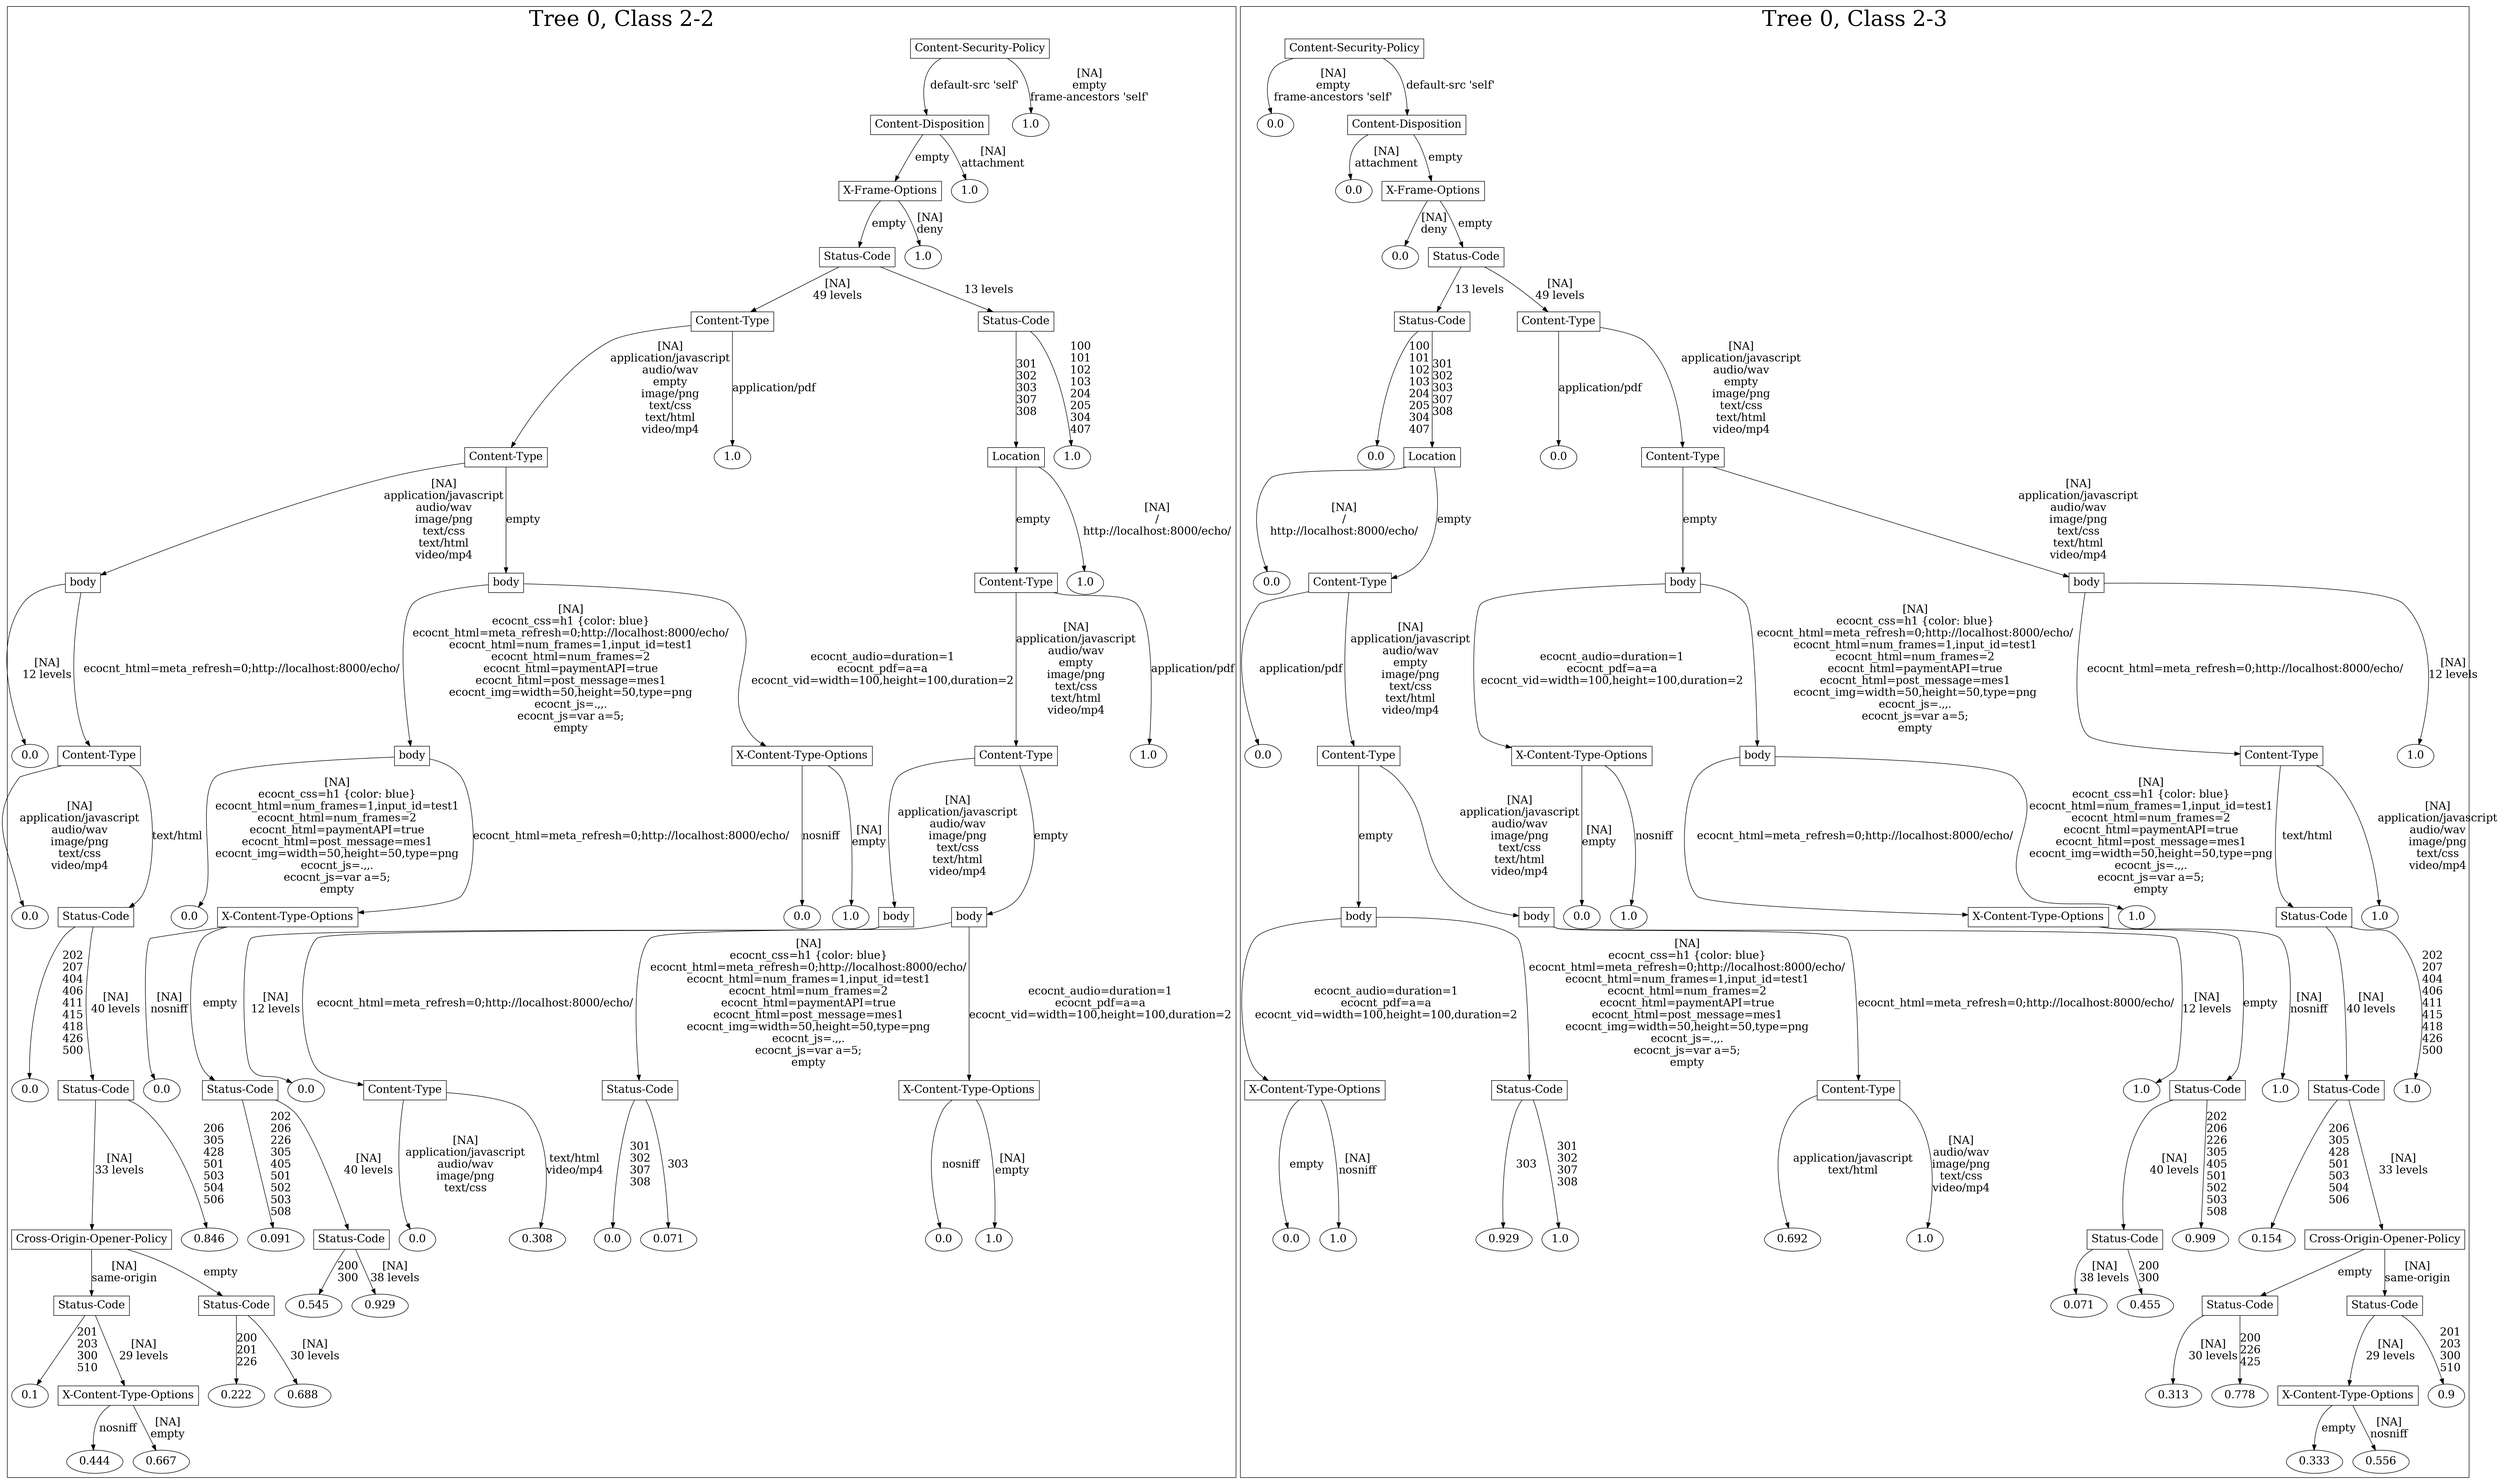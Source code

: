 /*
Generated by:
    http://https://github.com/h2oai/h2o-3/tree/master/h2o-genmodel/src/main/java/hex/genmodel/tools/PrintMojo.java
*/

/*
On a mac:

$ brew install graphviz
$ dot -Tpng file.gv -o file.png
$ open file.png
*/

digraph G {

subgraph cluster_0 {
/* Nodes */

/* Level 0 */
{
"SG_0_Node_0" [shape=box, fontsize=20, label="Content-Security-Policy"]
}

/* Level 1 */
{
"SG_0_Node_1" [shape=box, fontsize=20, label="Content-Disposition"]
"SG_0_Node_40" [fontsize=20, label="1.0"]
}

/* Level 2 */
{
"SG_0_Node_2" [shape=box, fontsize=20, label="X-Frame-Options"]
"SG_0_Node_41" [fontsize=20, label="1.0"]
}

/* Level 3 */
{
"SG_0_Node_3" [shape=box, fontsize=20, label="Status-Code"]
"SG_0_Node_42" [fontsize=20, label="1.0"]
}

/* Level 4 */
{
"SG_0_Node_4" [shape=box, fontsize=20, label="Content-Type"]
"SG_0_Node_5" [shape=box, fontsize=20, label="Status-Code"]
}

/* Level 5 */
{
"SG_0_Node_6" [shape=box, fontsize=20, label="Content-Type"]
"SG_0_Node_43" [fontsize=20, label="1.0"]
"SG_0_Node_7" [shape=box, fontsize=20, label="Location"]
"SG_0_Node_44" [fontsize=20, label="1.0"]
}

/* Level 6 */
{
"SG_0_Node_8" [shape=box, fontsize=20, label="body"]
"SG_0_Node_9" [shape=box, fontsize=20, label="body"]
"SG_0_Node_10" [shape=box, fontsize=20, label="Content-Type"]
"SG_0_Node_45" [fontsize=20, label="1.0"]
}

/* Level 7 */
{
"SG_0_Node_46" [fontsize=20, label="0.0"]
"SG_0_Node_11" [shape=box, fontsize=20, label="Content-Type"]
"SG_0_Node_12" [shape=box, fontsize=20, label="body"]
"SG_0_Node_13" [shape=box, fontsize=20, label="X-Content-Type-Options"]
"SG_0_Node_14" [shape=box, fontsize=20, label="Content-Type"]
"SG_0_Node_47" [fontsize=20, label="1.0"]
}

/* Level 8 */
{
"SG_0_Node_48" [fontsize=20, label="0.0"]
"SG_0_Node_15" [shape=box, fontsize=20, label="Status-Code"]
"SG_0_Node_49" [fontsize=20, label="0.0"]
"SG_0_Node_16" [shape=box, fontsize=20, label="X-Content-Type-Options"]
"SG_0_Node_50" [fontsize=20, label="0.0"]
"SG_0_Node_51" [fontsize=20, label="1.0"]
"SG_0_Node_17" [shape=box, fontsize=20, label="body"]
"SG_0_Node_18" [shape=box, fontsize=20, label="body"]
}

/* Level 9 */
{
"SG_0_Node_52" [fontsize=20, label="0.0"]
"SG_0_Node_19" [shape=box, fontsize=20, label="Status-Code"]
"SG_0_Node_53" [fontsize=20, label="0.0"]
"SG_0_Node_20" [shape=box, fontsize=20, label="Status-Code"]
"SG_0_Node_54" [fontsize=20, label="0.0"]
"SG_0_Node_21" [shape=box, fontsize=20, label="Content-Type"]
"SG_0_Node_22" [shape=box, fontsize=20, label="Status-Code"]
"SG_0_Node_23" [shape=box, fontsize=20, label="X-Content-Type-Options"]
}

/* Level 10 */
{
"SG_0_Node_24" [shape=box, fontsize=20, label="Cross-Origin-Opener-Policy"]
"SG_0_Node_55" [fontsize=20, label="0.846"]
"SG_0_Node_56" [fontsize=20, label="0.091"]
"SG_0_Node_27" [shape=box, fontsize=20, label="Status-Code"]
"SG_0_Node_57" [fontsize=20, label="0.0"]
"SG_0_Node_58" [fontsize=20, label="0.308"]
"SG_0_Node_59" [fontsize=20, label="0.0"]
"SG_0_Node_60" [fontsize=20, label="0.071"]
"SG_0_Node_61" [fontsize=20, label="0.0"]
"SG_0_Node_62" [fontsize=20, label="1.0"]
}

/* Level 11 */
{
"SG_0_Node_30" [shape=box, fontsize=20, label="Status-Code"]
"SG_0_Node_31" [shape=box, fontsize=20, label="Status-Code"]
"SG_0_Node_63" [fontsize=20, label="0.545"]
"SG_0_Node_64" [fontsize=20, label="0.929"]
}

/* Level 12 */
{
"SG_0_Node_65" [fontsize=20, label="0.1"]
"SG_0_Node_35" [shape=box, fontsize=20, label="X-Content-Type-Options"]
"SG_0_Node_66" [fontsize=20, label="0.222"]
"SG_0_Node_67" [fontsize=20, label="0.688"]
}

/* Level 13 */
{
"SG_0_Node_68" [fontsize=20, label="0.444"]
"SG_0_Node_69" [fontsize=20, label="0.667"]
}

/* Edges */
"SG_0_Node_0" -> "SG_0_Node_1" [fontsize=20, label="default-src 'self'
"]
"SG_0_Node_0" -> "SG_0_Node_40" [fontsize=20, label="[NA]
empty
frame-ancestors 'self'
"]
"SG_0_Node_1" -> "SG_0_Node_2" [fontsize=20, label="empty
"]
"SG_0_Node_1" -> "SG_0_Node_41" [fontsize=20, label="[NA]
attachment
"]
"SG_0_Node_2" -> "SG_0_Node_3" [fontsize=20, label="empty
"]
"SG_0_Node_2" -> "SG_0_Node_42" [fontsize=20, label="[NA]
deny
"]
"SG_0_Node_3" -> "SG_0_Node_4" [fontsize=20, label="[NA]
49 levels
"]
"SG_0_Node_3" -> "SG_0_Node_5" [fontsize=20, label="13 levels
"]
"SG_0_Node_5" -> "SG_0_Node_7" [fontsize=20, label="301
302
303
307
308
"]
"SG_0_Node_5" -> "SG_0_Node_44" [fontsize=20, label="100
101
102
103
204
205
304
407
"]
"SG_0_Node_7" -> "SG_0_Node_10" [fontsize=20, label="empty
"]
"SG_0_Node_7" -> "SG_0_Node_45" [fontsize=20, label="[NA]
/
http://localhost:8000/echo/
"]
"SG_0_Node_10" -> "SG_0_Node_14" [fontsize=20, label="[NA]
application/javascript
audio/wav
empty
image/png
text/css
text/html
video/mp4
"]
"SG_0_Node_10" -> "SG_0_Node_47" [fontsize=20, label="application/pdf
"]
"SG_0_Node_14" -> "SG_0_Node_17" [fontsize=20, label="[NA]
application/javascript
audio/wav
image/png
text/css
text/html
video/mp4
"]
"SG_0_Node_14" -> "SG_0_Node_18" [fontsize=20, label="empty
"]
"SG_0_Node_18" -> "SG_0_Node_22" [fontsize=20, label="[NA]
ecocnt_css=h1 {color: blue}
ecocnt_html=meta_refresh=0;http://localhost:8000/echo/
ecocnt_html=num_frames=1,input_id=test1
ecocnt_html=num_frames=2
ecocnt_html=paymentAPI=true
ecocnt_html=post_message=mes1
ecocnt_img=width=50,height=50,type=png
ecocnt_js=.,,.
ecocnt_js=var a=5;
empty
"]
"SG_0_Node_18" -> "SG_0_Node_23" [fontsize=20, label="ecocnt_audio=duration=1
ecocnt_pdf=a=a
ecocnt_vid=width=100,height=100,duration=2
"]
"SG_0_Node_23" -> "SG_0_Node_61" [fontsize=20, label="nosniff
"]
"SG_0_Node_23" -> "SG_0_Node_62" [fontsize=20, label="[NA]
empty
"]
"SG_0_Node_22" -> "SG_0_Node_59" [fontsize=20, label="301
302
307
308
"]
"SG_0_Node_22" -> "SG_0_Node_60" [fontsize=20, label="303
"]
"SG_0_Node_17" -> "SG_0_Node_54" [fontsize=20, label="[NA]
12 levels
"]
"SG_0_Node_17" -> "SG_0_Node_21" [fontsize=20, label="ecocnt_html=meta_refresh=0;http://localhost:8000/echo/
"]
"SG_0_Node_21" -> "SG_0_Node_57" [fontsize=20, label="[NA]
application/javascript
audio/wav
image/png
text/css
"]
"SG_0_Node_21" -> "SG_0_Node_58" [fontsize=20, label="text/html
video/mp4
"]
"SG_0_Node_4" -> "SG_0_Node_6" [fontsize=20, label="[NA]
application/javascript
audio/wav
empty
image/png
text/css
text/html
video/mp4
"]
"SG_0_Node_4" -> "SG_0_Node_43" [fontsize=20, label="application/pdf
"]
"SG_0_Node_6" -> "SG_0_Node_8" [fontsize=20, label="[NA]
application/javascript
audio/wav
image/png
text/css
text/html
video/mp4
"]
"SG_0_Node_6" -> "SG_0_Node_9" [fontsize=20, label="empty
"]
"SG_0_Node_9" -> "SG_0_Node_12" [fontsize=20, label="[NA]
ecocnt_css=h1 {color: blue}
ecocnt_html=meta_refresh=0;http://localhost:8000/echo/
ecocnt_html=num_frames=1,input_id=test1
ecocnt_html=num_frames=2
ecocnt_html=paymentAPI=true
ecocnt_html=post_message=mes1
ecocnt_img=width=50,height=50,type=png
ecocnt_js=.,,.
ecocnt_js=var a=5;
empty
"]
"SG_0_Node_9" -> "SG_0_Node_13" [fontsize=20, label="ecocnt_audio=duration=1
ecocnt_pdf=a=a
ecocnt_vid=width=100,height=100,duration=2
"]
"SG_0_Node_13" -> "SG_0_Node_50" [fontsize=20, label="nosniff
"]
"SG_0_Node_13" -> "SG_0_Node_51" [fontsize=20, label="[NA]
empty
"]
"SG_0_Node_12" -> "SG_0_Node_49" [fontsize=20, label="[NA]
ecocnt_css=h1 {color: blue}
ecocnt_html=num_frames=1,input_id=test1
ecocnt_html=num_frames=2
ecocnt_html=paymentAPI=true
ecocnt_html=post_message=mes1
ecocnt_img=width=50,height=50,type=png
ecocnt_js=.,,.
ecocnt_js=var a=5;
empty
"]
"SG_0_Node_12" -> "SG_0_Node_16" [fontsize=20, label="ecocnt_html=meta_refresh=0;http://localhost:8000/echo/
"]
"SG_0_Node_16" -> "SG_0_Node_53" [fontsize=20, label="[NA]
nosniff
"]
"SG_0_Node_16" -> "SG_0_Node_20" [fontsize=20, label="empty
"]
"SG_0_Node_20" -> "SG_0_Node_56" [fontsize=20, label="202
206
226
305
405
501
502
503
508
"]
"SG_0_Node_20" -> "SG_0_Node_27" [fontsize=20, label="[NA]
40 levels
"]
"SG_0_Node_27" -> "SG_0_Node_63" [fontsize=20, label="200
300
"]
"SG_0_Node_27" -> "SG_0_Node_64" [fontsize=20, label="[NA]
38 levels
"]
"SG_0_Node_8" -> "SG_0_Node_46" [fontsize=20, label="[NA]
12 levels
"]
"SG_0_Node_8" -> "SG_0_Node_11" [fontsize=20, label="ecocnt_html=meta_refresh=0;http://localhost:8000/echo/
"]
"SG_0_Node_11" -> "SG_0_Node_48" [fontsize=20, label="[NA]
application/javascript
audio/wav
image/png
text/css
video/mp4
"]
"SG_0_Node_11" -> "SG_0_Node_15" [fontsize=20, label="text/html
"]
"SG_0_Node_15" -> "SG_0_Node_52" [fontsize=20, label="202
207
404
406
411
415
418
426
500
"]
"SG_0_Node_15" -> "SG_0_Node_19" [fontsize=20, label="[NA]
40 levels
"]
"SG_0_Node_19" -> "SG_0_Node_24" [fontsize=20, label="[NA]
33 levels
"]
"SG_0_Node_19" -> "SG_0_Node_55" [fontsize=20, label="206
305
428
501
503
504
506
"]
"SG_0_Node_24" -> "SG_0_Node_30" [fontsize=20, label="[NA]
same-origin
"]
"SG_0_Node_24" -> "SG_0_Node_31" [fontsize=20, label="empty
"]
"SG_0_Node_31" -> "SG_0_Node_66" [fontsize=20, label="200
201
226
"]
"SG_0_Node_31" -> "SG_0_Node_67" [fontsize=20, label="[NA]
30 levels
"]
"SG_0_Node_30" -> "SG_0_Node_65" [fontsize=20, label="201
203
300
510
"]
"SG_0_Node_30" -> "SG_0_Node_35" [fontsize=20, label="[NA]
29 levels
"]
"SG_0_Node_35" -> "SG_0_Node_68" [fontsize=20, label="nosniff
"]
"SG_0_Node_35" -> "SG_0_Node_69" [fontsize=20, label="[NA]
empty
"]

fontsize=40
label="Tree 0, Class 2-2"
}

subgraph cluster_1 {
/* Nodes */

/* Level 0 */
{
"SG_1_Node_0" [shape=box, fontsize=20, label="Content-Security-Policy"]
}

/* Level 1 */
{
"SG_1_Node_40" [fontsize=20, label="0.0"]
"SG_1_Node_1" [shape=box, fontsize=20, label="Content-Disposition"]
}

/* Level 2 */
{
"SG_1_Node_41" [fontsize=20, label="0.0"]
"SG_1_Node_2" [shape=box, fontsize=20, label="X-Frame-Options"]
}

/* Level 3 */
{
"SG_1_Node_42" [fontsize=20, label="0.0"]
"SG_1_Node_3" [shape=box, fontsize=20, label="Status-Code"]
}

/* Level 4 */
{
"SG_1_Node_4" [shape=box, fontsize=20, label="Status-Code"]
"SG_1_Node_5" [shape=box, fontsize=20, label="Content-Type"]
}

/* Level 5 */
{
"SG_1_Node_43" [fontsize=20, label="0.0"]
"SG_1_Node_6" [shape=box, fontsize=20, label="Location"]
"SG_1_Node_44" [fontsize=20, label="0.0"]
"SG_1_Node_7" [shape=box, fontsize=20, label="Content-Type"]
}

/* Level 6 */
{
"SG_1_Node_45" [fontsize=20, label="0.0"]
"SG_1_Node_8" [shape=box, fontsize=20, label="Content-Type"]
"SG_1_Node_9" [shape=box, fontsize=20, label="body"]
"SG_1_Node_10" [shape=box, fontsize=20, label="body"]
}

/* Level 7 */
{
"SG_1_Node_46" [fontsize=20, label="0.0"]
"SG_1_Node_11" [shape=box, fontsize=20, label="Content-Type"]
"SG_1_Node_12" [shape=box, fontsize=20, label="X-Content-Type-Options"]
"SG_1_Node_13" [shape=box, fontsize=20, label="body"]
"SG_1_Node_14" [shape=box, fontsize=20, label="Content-Type"]
"SG_1_Node_47" [fontsize=20, label="1.0"]
}

/* Level 8 */
{
"SG_1_Node_15" [shape=box, fontsize=20, label="body"]
"SG_1_Node_16" [shape=box, fontsize=20, label="body"]
"SG_1_Node_48" [fontsize=20, label="0.0"]
"SG_1_Node_49" [fontsize=20, label="1.0"]
"SG_1_Node_17" [shape=box, fontsize=20, label="X-Content-Type-Options"]
"SG_1_Node_50" [fontsize=20, label="1.0"]
"SG_1_Node_18" [shape=box, fontsize=20, label="Status-Code"]
"SG_1_Node_51" [fontsize=20, label="1.0"]
}

/* Level 9 */
{
"SG_1_Node_19" [shape=box, fontsize=20, label="X-Content-Type-Options"]
"SG_1_Node_20" [shape=box, fontsize=20, label="Status-Code"]
"SG_1_Node_21" [shape=box, fontsize=20, label="Content-Type"]
"SG_1_Node_52" [fontsize=20, label="1.0"]
"SG_1_Node_22" [shape=box, fontsize=20, label="Status-Code"]
"SG_1_Node_53" [fontsize=20, label="1.0"]
"SG_1_Node_23" [shape=box, fontsize=20, label="Status-Code"]
"SG_1_Node_54" [fontsize=20, label="1.0"]
}

/* Level 10 */
{
"SG_1_Node_55" [fontsize=20, label="0.0"]
"SG_1_Node_56" [fontsize=20, label="1.0"]
"SG_1_Node_57" [fontsize=20, label="0.929"]
"SG_1_Node_58" [fontsize=20, label="1.0"]
"SG_1_Node_59" [fontsize=20, label="0.692"]
"SG_1_Node_60" [fontsize=20, label="1.0"]
"SG_1_Node_26" [shape=box, fontsize=20, label="Status-Code"]
"SG_1_Node_61" [fontsize=20, label="0.909"]
"SG_1_Node_62" [fontsize=20, label="0.154"]
"SG_1_Node_29" [shape=box, fontsize=20, label="Cross-Origin-Opener-Policy"]
}

/* Level 11 */
{
"SG_1_Node_63" [fontsize=20, label="0.071"]
"SG_1_Node_64" [fontsize=20, label="0.455"]
"SG_1_Node_32" [shape=box, fontsize=20, label="Status-Code"]
"SG_1_Node_33" [shape=box, fontsize=20, label="Status-Code"]
}

/* Level 12 */
{
"SG_1_Node_65" [fontsize=20, label="0.313"]
"SG_1_Node_66" [fontsize=20, label="0.778"]
"SG_1_Node_36" [shape=box, fontsize=20, label="X-Content-Type-Options"]
"SG_1_Node_67" [fontsize=20, label="0.9"]
}

/* Level 13 */
{
"SG_1_Node_68" [fontsize=20, label="0.333"]
"SG_1_Node_69" [fontsize=20, label="0.556"]
}

/* Edges */
"SG_1_Node_0" -> "SG_1_Node_40" [fontsize=20, label="[NA]
empty
frame-ancestors 'self'
"]
"SG_1_Node_0" -> "SG_1_Node_1" [fontsize=20, label="default-src 'self'
"]
"SG_1_Node_1" -> "SG_1_Node_41" [fontsize=20, label="[NA]
attachment
"]
"SG_1_Node_1" -> "SG_1_Node_2" [fontsize=20, label="empty
"]
"SG_1_Node_2" -> "SG_1_Node_42" [fontsize=20, label="[NA]
deny
"]
"SG_1_Node_2" -> "SG_1_Node_3" [fontsize=20, label="empty
"]
"SG_1_Node_3" -> "SG_1_Node_4" [fontsize=20, label="13 levels
"]
"SG_1_Node_3" -> "SG_1_Node_5" [fontsize=20, label="[NA]
49 levels
"]
"SG_1_Node_5" -> "SG_1_Node_44" [fontsize=20, label="application/pdf
"]
"SG_1_Node_5" -> "SG_1_Node_7" [fontsize=20, label="[NA]
application/javascript
audio/wav
empty
image/png
text/css
text/html
video/mp4
"]
"SG_1_Node_7" -> "SG_1_Node_9" [fontsize=20, label="empty
"]
"SG_1_Node_7" -> "SG_1_Node_10" [fontsize=20, label="[NA]
application/javascript
audio/wav
image/png
text/css
text/html
video/mp4
"]
"SG_1_Node_10" -> "SG_1_Node_14" [fontsize=20, label="ecocnt_html=meta_refresh=0;http://localhost:8000/echo/
"]
"SG_1_Node_10" -> "SG_1_Node_47" [fontsize=20, label="[NA]
12 levels
"]
"SG_1_Node_14" -> "SG_1_Node_18" [fontsize=20, label="text/html
"]
"SG_1_Node_14" -> "SG_1_Node_51" [fontsize=20, label="[NA]
application/javascript
audio/wav
image/png
text/css
video/mp4
"]
"SG_1_Node_18" -> "SG_1_Node_23" [fontsize=20, label="[NA]
40 levels
"]
"SG_1_Node_18" -> "SG_1_Node_54" [fontsize=20, label="202
207
404
406
411
415
418
426
500
"]
"SG_1_Node_23" -> "SG_1_Node_62" [fontsize=20, label="206
305
428
501
503
504
506
"]
"SG_1_Node_23" -> "SG_1_Node_29" [fontsize=20, label="[NA]
33 levels
"]
"SG_1_Node_29" -> "SG_1_Node_32" [fontsize=20, label="empty
"]
"SG_1_Node_29" -> "SG_1_Node_33" [fontsize=20, label="[NA]
same-origin
"]
"SG_1_Node_33" -> "SG_1_Node_36" [fontsize=20, label="[NA]
29 levels
"]
"SG_1_Node_33" -> "SG_1_Node_67" [fontsize=20, label="201
203
300
510
"]
"SG_1_Node_36" -> "SG_1_Node_68" [fontsize=20, label="empty
"]
"SG_1_Node_36" -> "SG_1_Node_69" [fontsize=20, label="[NA]
nosniff
"]
"SG_1_Node_32" -> "SG_1_Node_65" [fontsize=20, label="[NA]
30 levels
"]
"SG_1_Node_32" -> "SG_1_Node_66" [fontsize=20, label="200
226
425
"]
"SG_1_Node_9" -> "SG_1_Node_12" [fontsize=20, label="ecocnt_audio=duration=1
ecocnt_pdf=a=a
ecocnt_vid=width=100,height=100,duration=2
"]
"SG_1_Node_9" -> "SG_1_Node_13" [fontsize=20, label="[NA]
ecocnt_css=h1 {color: blue}
ecocnt_html=meta_refresh=0;http://localhost:8000/echo/
ecocnt_html=num_frames=1,input_id=test1
ecocnt_html=num_frames=2
ecocnt_html=paymentAPI=true
ecocnt_html=post_message=mes1
ecocnt_img=width=50,height=50,type=png
ecocnt_js=.,,.
ecocnt_js=var a=5;
empty
"]
"SG_1_Node_13" -> "SG_1_Node_17" [fontsize=20, label="ecocnt_html=meta_refresh=0;http://localhost:8000/echo/
"]
"SG_1_Node_13" -> "SG_1_Node_50" [fontsize=20, label="[NA]
ecocnt_css=h1 {color: blue}
ecocnt_html=num_frames=1,input_id=test1
ecocnt_html=num_frames=2
ecocnt_html=paymentAPI=true
ecocnt_html=post_message=mes1
ecocnt_img=width=50,height=50,type=png
ecocnt_js=.,,.
ecocnt_js=var a=5;
empty
"]
"SG_1_Node_17" -> "SG_1_Node_22" [fontsize=20, label="empty
"]
"SG_1_Node_17" -> "SG_1_Node_53" [fontsize=20, label="[NA]
nosniff
"]
"SG_1_Node_22" -> "SG_1_Node_26" [fontsize=20, label="[NA]
40 levels
"]
"SG_1_Node_22" -> "SG_1_Node_61" [fontsize=20, label="202
206
226
305
405
501
502
503
508
"]
"SG_1_Node_26" -> "SG_1_Node_63" [fontsize=20, label="[NA]
38 levels
"]
"SG_1_Node_26" -> "SG_1_Node_64" [fontsize=20, label="200
300
"]
"SG_1_Node_12" -> "SG_1_Node_48" [fontsize=20, label="[NA]
empty
"]
"SG_1_Node_12" -> "SG_1_Node_49" [fontsize=20, label="nosniff
"]
"SG_1_Node_4" -> "SG_1_Node_43" [fontsize=20, label="100
101
102
103
204
205
304
407
"]
"SG_1_Node_4" -> "SG_1_Node_6" [fontsize=20, label="301
302
303
307
308
"]
"SG_1_Node_6" -> "SG_1_Node_45" [fontsize=20, label="[NA]
/
http://localhost:8000/echo/
"]
"SG_1_Node_6" -> "SG_1_Node_8" [fontsize=20, label="empty
"]
"SG_1_Node_8" -> "SG_1_Node_46" [fontsize=20, label="application/pdf
"]
"SG_1_Node_8" -> "SG_1_Node_11" [fontsize=20, label="[NA]
application/javascript
audio/wav
empty
image/png
text/css
text/html
video/mp4
"]
"SG_1_Node_11" -> "SG_1_Node_15" [fontsize=20, label="empty
"]
"SG_1_Node_11" -> "SG_1_Node_16" [fontsize=20, label="[NA]
application/javascript
audio/wav
image/png
text/css
text/html
video/mp4
"]
"SG_1_Node_16" -> "SG_1_Node_21" [fontsize=20, label="ecocnt_html=meta_refresh=0;http://localhost:8000/echo/
"]
"SG_1_Node_16" -> "SG_1_Node_52" [fontsize=20, label="[NA]
12 levels
"]
"SG_1_Node_21" -> "SG_1_Node_59" [fontsize=20, label="application/javascript
text/html
"]
"SG_1_Node_21" -> "SG_1_Node_60" [fontsize=20, label="[NA]
audio/wav
image/png
text/css
video/mp4
"]
"SG_1_Node_15" -> "SG_1_Node_19" [fontsize=20, label="ecocnt_audio=duration=1
ecocnt_pdf=a=a
ecocnt_vid=width=100,height=100,duration=2
"]
"SG_1_Node_15" -> "SG_1_Node_20" [fontsize=20, label="[NA]
ecocnt_css=h1 {color: blue}
ecocnt_html=meta_refresh=0;http://localhost:8000/echo/
ecocnt_html=num_frames=1,input_id=test1
ecocnt_html=num_frames=2
ecocnt_html=paymentAPI=true
ecocnt_html=post_message=mes1
ecocnt_img=width=50,height=50,type=png
ecocnt_js=.,,.
ecocnt_js=var a=5;
empty
"]
"SG_1_Node_20" -> "SG_1_Node_57" [fontsize=20, label="303
"]
"SG_1_Node_20" -> "SG_1_Node_58" [fontsize=20, label="301
302
307
308
"]
"SG_1_Node_19" -> "SG_1_Node_55" [fontsize=20, label="empty
"]
"SG_1_Node_19" -> "SG_1_Node_56" [fontsize=20, label="[NA]
nosniff
"]

fontsize=40
label="Tree 0, Class 2-3"
}

}

